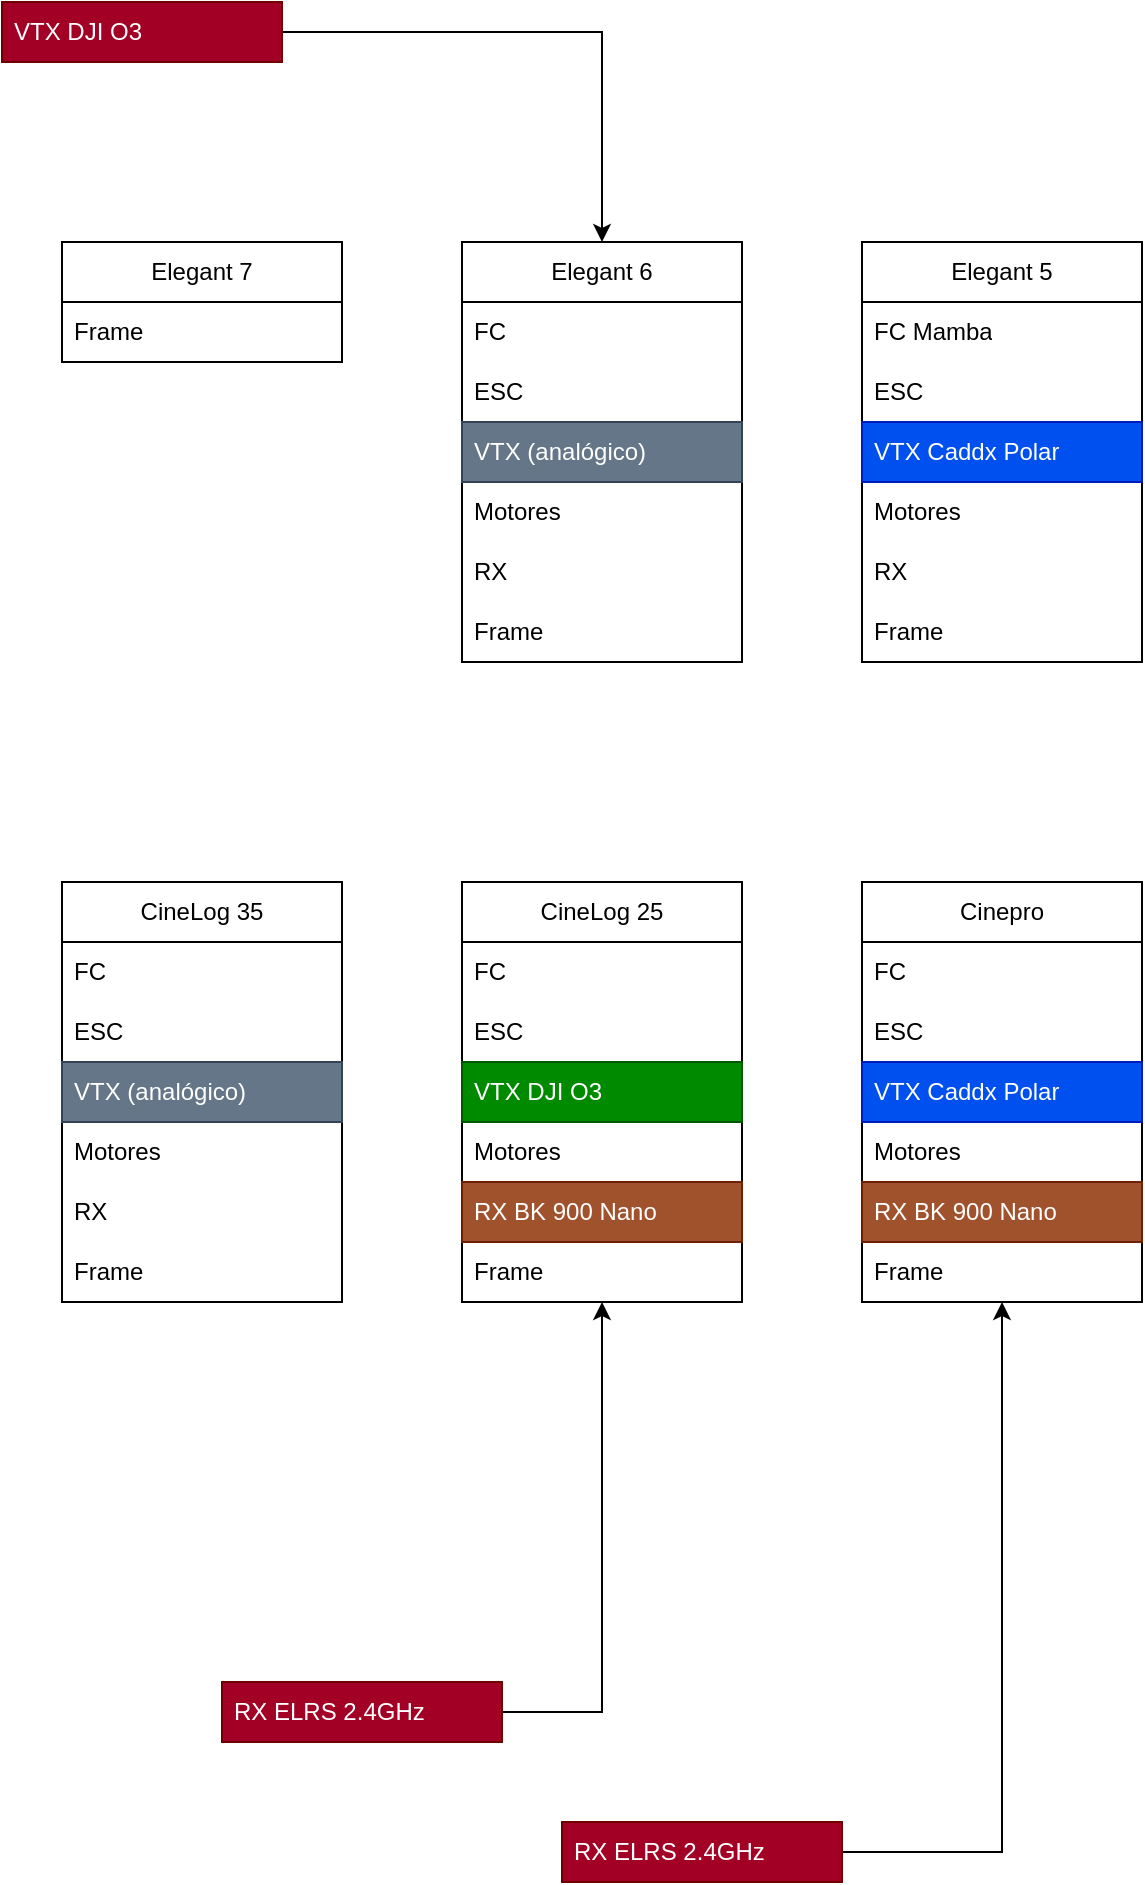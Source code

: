 <mxfile version="27.1.3">
  <diagram name="Page-1" id="nxC3cY4ZvESf5g_N4pfs">
    <mxGraphModel dx="921" dy="1339" grid="1" gridSize="10" guides="1" tooltips="1" connect="1" arrows="1" fold="1" page="1" pageScale="1" pageWidth="827" pageHeight="1169" math="0" shadow="0">
      <root>
        <mxCell id="0" />
        <mxCell id="1" parent="0" />
        <mxCell id="V5QBecuOiQ6qWyh61po9-2" value="&lt;div&gt;Elegant 5&lt;/div&gt;" style="swimlane;fontStyle=0;childLayout=stackLayout;horizontal=1;startSize=30;horizontalStack=0;resizeParent=1;resizeParentMax=0;resizeLast=0;collapsible=1;marginBottom=0;whiteSpace=wrap;html=1;" vertex="1" parent="1">
          <mxGeometry x="520" y="160" width="140" height="210" as="geometry" />
        </mxCell>
        <mxCell id="V5QBecuOiQ6qWyh61po9-3" value="FC Mamba" style="text;strokeColor=none;fillColor=none;align=left;verticalAlign=middle;spacingLeft=4;spacingRight=4;overflow=hidden;points=[[0,0.5],[1,0.5]];portConstraint=eastwest;rotatable=0;whiteSpace=wrap;html=1;" vertex="1" parent="V5QBecuOiQ6qWyh61po9-2">
          <mxGeometry y="30" width="140" height="30" as="geometry" />
        </mxCell>
        <mxCell id="V5QBecuOiQ6qWyh61po9-4" value="ESC" style="text;strokeColor=none;fillColor=none;align=left;verticalAlign=middle;spacingLeft=4;spacingRight=4;overflow=hidden;points=[[0,0.5],[1,0.5]];portConstraint=eastwest;rotatable=0;whiteSpace=wrap;html=1;" vertex="1" parent="V5QBecuOiQ6qWyh61po9-2">
          <mxGeometry y="60" width="140" height="30" as="geometry" />
        </mxCell>
        <mxCell id="V5QBecuOiQ6qWyh61po9-5" value="VTX Caddx Polar" style="text;strokeColor=#001DBC;fillColor=#0050ef;align=left;verticalAlign=middle;spacingLeft=4;spacingRight=4;overflow=hidden;points=[[0,0.5],[1,0.5]];portConstraint=eastwest;rotatable=0;whiteSpace=wrap;html=1;fontColor=#ffffff;" vertex="1" parent="V5QBecuOiQ6qWyh61po9-2">
          <mxGeometry y="90" width="140" height="30" as="geometry" />
        </mxCell>
        <mxCell id="V5QBecuOiQ6qWyh61po9-6" value="Motores" style="text;strokeColor=none;fillColor=none;align=left;verticalAlign=middle;spacingLeft=4;spacingRight=4;overflow=hidden;points=[[0,0.5],[1,0.5]];portConstraint=eastwest;rotatable=0;whiteSpace=wrap;html=1;" vertex="1" parent="V5QBecuOiQ6qWyh61po9-2">
          <mxGeometry y="120" width="140" height="30" as="geometry" />
        </mxCell>
        <mxCell id="V5QBecuOiQ6qWyh61po9-7" value="&lt;div&gt;RX&lt;/div&gt;" style="text;strokeColor=none;fillColor=none;align=left;verticalAlign=middle;spacingLeft=4;spacingRight=4;overflow=hidden;points=[[0,0.5],[1,0.5]];portConstraint=eastwest;rotatable=0;whiteSpace=wrap;html=1;" vertex="1" parent="V5QBecuOiQ6qWyh61po9-2">
          <mxGeometry y="150" width="140" height="30" as="geometry" />
        </mxCell>
        <mxCell id="V5QBecuOiQ6qWyh61po9-40" value="&lt;div&gt;Frame&lt;/div&gt;" style="text;strokeColor=none;fillColor=none;align=left;verticalAlign=middle;spacingLeft=4;spacingRight=4;overflow=hidden;points=[[0,0.5],[1,0.5]];portConstraint=eastwest;rotatable=0;whiteSpace=wrap;html=1;" vertex="1" parent="V5QBecuOiQ6qWyh61po9-2">
          <mxGeometry y="180" width="140" height="30" as="geometry" />
        </mxCell>
        <mxCell id="V5QBecuOiQ6qWyh61po9-9" value="&lt;div&gt;Elegant 6&lt;/div&gt;" style="swimlane;fontStyle=0;childLayout=stackLayout;horizontal=1;startSize=30;horizontalStack=0;resizeParent=1;resizeParentMax=0;resizeLast=0;collapsible=1;marginBottom=0;whiteSpace=wrap;html=1;" vertex="1" parent="1">
          <mxGeometry x="320" y="160" width="140" height="210" as="geometry" />
        </mxCell>
        <mxCell id="V5QBecuOiQ6qWyh61po9-10" value="FC" style="text;strokeColor=none;fillColor=none;align=left;verticalAlign=middle;spacingLeft=4;spacingRight=4;overflow=hidden;points=[[0,0.5],[1,0.5]];portConstraint=eastwest;rotatable=0;whiteSpace=wrap;html=1;" vertex="1" parent="V5QBecuOiQ6qWyh61po9-9">
          <mxGeometry y="30" width="140" height="30" as="geometry" />
        </mxCell>
        <mxCell id="V5QBecuOiQ6qWyh61po9-11" value="ESC" style="text;strokeColor=none;fillColor=none;align=left;verticalAlign=middle;spacingLeft=4;spacingRight=4;overflow=hidden;points=[[0,0.5],[1,0.5]];portConstraint=eastwest;rotatable=0;whiteSpace=wrap;html=1;" vertex="1" parent="V5QBecuOiQ6qWyh61po9-9">
          <mxGeometry y="60" width="140" height="30" as="geometry" />
        </mxCell>
        <mxCell id="V5QBecuOiQ6qWyh61po9-12" value="VTX (analógico)" style="text;strokeColor=#314354;fillColor=#647687;align=left;verticalAlign=middle;spacingLeft=4;spacingRight=4;overflow=hidden;points=[[0,0.5],[1,0.5]];portConstraint=eastwest;rotatable=0;whiteSpace=wrap;html=1;fontColor=#ffffff;" vertex="1" parent="V5QBecuOiQ6qWyh61po9-9">
          <mxGeometry y="90" width="140" height="30" as="geometry" />
        </mxCell>
        <mxCell id="V5QBecuOiQ6qWyh61po9-13" value="Motores" style="text;strokeColor=none;fillColor=none;align=left;verticalAlign=middle;spacingLeft=4;spacingRight=4;overflow=hidden;points=[[0,0.5],[1,0.5]];portConstraint=eastwest;rotatable=0;whiteSpace=wrap;html=1;" vertex="1" parent="V5QBecuOiQ6qWyh61po9-9">
          <mxGeometry y="120" width="140" height="30" as="geometry" />
        </mxCell>
        <mxCell id="V5QBecuOiQ6qWyh61po9-14" value="&lt;div&gt;RX&lt;/div&gt;" style="text;strokeColor=none;fillColor=none;align=left;verticalAlign=middle;spacingLeft=4;spacingRight=4;overflow=hidden;points=[[0,0.5],[1,0.5]];portConstraint=eastwest;rotatable=0;whiteSpace=wrap;html=1;" vertex="1" parent="V5QBecuOiQ6qWyh61po9-9">
          <mxGeometry y="150" width="140" height="30" as="geometry" />
        </mxCell>
        <mxCell id="V5QBecuOiQ6qWyh61po9-37" value="&lt;div&gt;Frame&lt;/div&gt;" style="text;strokeColor=none;fillColor=none;align=left;verticalAlign=middle;spacingLeft=4;spacingRight=4;overflow=hidden;points=[[0,0.5],[1,0.5]];portConstraint=eastwest;rotatable=0;whiteSpace=wrap;html=1;" vertex="1" parent="V5QBecuOiQ6qWyh61po9-9">
          <mxGeometry y="180" width="140" height="30" as="geometry" />
        </mxCell>
        <mxCell id="V5QBecuOiQ6qWyh61po9-16" value="CineLog 25" style="swimlane;fontStyle=0;childLayout=stackLayout;horizontal=1;startSize=30;horizontalStack=0;resizeParent=1;resizeParentMax=0;resizeLast=0;collapsible=1;marginBottom=0;whiteSpace=wrap;html=1;" vertex="1" parent="1">
          <mxGeometry x="320" y="480" width="140" height="210" as="geometry" />
        </mxCell>
        <mxCell id="V5QBecuOiQ6qWyh61po9-17" value="FC" style="text;strokeColor=none;fillColor=none;align=left;verticalAlign=middle;spacingLeft=4;spacingRight=4;overflow=hidden;points=[[0,0.5],[1,0.5]];portConstraint=eastwest;rotatable=0;whiteSpace=wrap;html=1;" vertex="1" parent="V5QBecuOiQ6qWyh61po9-16">
          <mxGeometry y="30" width="140" height="30" as="geometry" />
        </mxCell>
        <mxCell id="V5QBecuOiQ6qWyh61po9-18" value="ESC" style="text;strokeColor=none;fillColor=none;align=left;verticalAlign=middle;spacingLeft=4;spacingRight=4;overflow=hidden;points=[[0,0.5],[1,0.5]];portConstraint=eastwest;rotatable=0;whiteSpace=wrap;html=1;" vertex="1" parent="V5QBecuOiQ6qWyh61po9-16">
          <mxGeometry y="60" width="140" height="30" as="geometry" />
        </mxCell>
        <mxCell id="V5QBecuOiQ6qWyh61po9-19" value="VTX DJI O3" style="text;strokeColor=#005700;fillColor=#008a00;align=left;verticalAlign=middle;spacingLeft=4;spacingRight=4;overflow=hidden;points=[[0,0.5],[1,0.5]];portConstraint=eastwest;rotatable=0;whiteSpace=wrap;html=1;fontColor=#ffffff;" vertex="1" parent="V5QBecuOiQ6qWyh61po9-16">
          <mxGeometry y="90" width="140" height="30" as="geometry" />
        </mxCell>
        <mxCell id="V5QBecuOiQ6qWyh61po9-20" value="Motores" style="text;strokeColor=none;fillColor=none;align=left;verticalAlign=middle;spacingLeft=4;spacingRight=4;overflow=hidden;points=[[0,0.5],[1,0.5]];portConstraint=eastwest;rotatable=0;whiteSpace=wrap;html=1;" vertex="1" parent="V5QBecuOiQ6qWyh61po9-16">
          <mxGeometry y="120" width="140" height="30" as="geometry" />
        </mxCell>
        <mxCell id="V5QBecuOiQ6qWyh61po9-21" value="&lt;div&gt;RX BK 900 Nano&lt;/div&gt;" style="text;strokeColor=#6D1F00;fillColor=#a0522d;align=left;verticalAlign=middle;spacingLeft=4;spacingRight=4;overflow=hidden;points=[[0,0.5],[1,0.5]];portConstraint=eastwest;rotatable=0;whiteSpace=wrap;html=1;fontColor=#ffffff;" vertex="1" parent="V5QBecuOiQ6qWyh61po9-16">
          <mxGeometry y="150" width="140" height="30" as="geometry" />
        </mxCell>
        <mxCell id="V5QBecuOiQ6qWyh61po9-38" value="&lt;div&gt;Frame&lt;/div&gt;" style="text;strokeColor=none;fillColor=none;align=left;verticalAlign=middle;spacingLeft=4;spacingRight=4;overflow=hidden;points=[[0,0.5],[1,0.5]];portConstraint=eastwest;rotatable=0;whiteSpace=wrap;html=1;" vertex="1" parent="V5QBecuOiQ6qWyh61po9-16">
          <mxGeometry y="180" width="140" height="30" as="geometry" />
        </mxCell>
        <mxCell id="V5QBecuOiQ6qWyh61po9-23" value="CineLog 35" style="swimlane;fontStyle=0;childLayout=stackLayout;horizontal=1;startSize=30;horizontalStack=0;resizeParent=1;resizeParentMax=0;resizeLast=0;collapsible=1;marginBottom=0;whiteSpace=wrap;html=1;" vertex="1" parent="1">
          <mxGeometry x="120" y="480" width="140" height="210" as="geometry" />
        </mxCell>
        <mxCell id="V5QBecuOiQ6qWyh61po9-24" value="FC" style="text;strokeColor=none;fillColor=none;align=left;verticalAlign=middle;spacingLeft=4;spacingRight=4;overflow=hidden;points=[[0,0.5],[1,0.5]];portConstraint=eastwest;rotatable=0;whiteSpace=wrap;html=1;" vertex="1" parent="V5QBecuOiQ6qWyh61po9-23">
          <mxGeometry y="30" width="140" height="30" as="geometry" />
        </mxCell>
        <mxCell id="V5QBecuOiQ6qWyh61po9-25" value="ESC" style="text;strokeColor=none;fillColor=none;align=left;verticalAlign=middle;spacingLeft=4;spacingRight=4;overflow=hidden;points=[[0,0.5],[1,0.5]];portConstraint=eastwest;rotatable=0;whiteSpace=wrap;html=1;" vertex="1" parent="V5QBecuOiQ6qWyh61po9-23">
          <mxGeometry y="60" width="140" height="30" as="geometry" />
        </mxCell>
        <mxCell id="V5QBecuOiQ6qWyh61po9-26" value="VTX (analógico)" style="text;strokeColor=#314354;fillColor=#647687;align=left;verticalAlign=middle;spacingLeft=4;spacingRight=4;overflow=hidden;points=[[0,0.5],[1,0.5]];portConstraint=eastwest;rotatable=0;whiteSpace=wrap;html=1;fontColor=#ffffff;" vertex="1" parent="V5QBecuOiQ6qWyh61po9-23">
          <mxGeometry y="90" width="140" height="30" as="geometry" />
        </mxCell>
        <mxCell id="V5QBecuOiQ6qWyh61po9-27" value="Motores" style="text;strokeColor=none;fillColor=none;align=left;verticalAlign=middle;spacingLeft=4;spacingRight=4;overflow=hidden;points=[[0,0.5],[1,0.5]];portConstraint=eastwest;rotatable=0;whiteSpace=wrap;html=1;" vertex="1" parent="V5QBecuOiQ6qWyh61po9-23">
          <mxGeometry y="120" width="140" height="30" as="geometry" />
        </mxCell>
        <mxCell id="V5QBecuOiQ6qWyh61po9-28" value="&lt;div&gt;RX&lt;/div&gt;" style="text;strokeColor=none;fillColor=none;align=left;verticalAlign=middle;spacingLeft=4;spacingRight=4;overflow=hidden;points=[[0,0.5],[1,0.5]];portConstraint=eastwest;rotatable=0;whiteSpace=wrap;html=1;" vertex="1" parent="V5QBecuOiQ6qWyh61po9-23">
          <mxGeometry y="150" width="140" height="30" as="geometry" />
        </mxCell>
        <mxCell id="V5QBecuOiQ6qWyh61po9-39" value="&lt;div&gt;Frame&lt;/div&gt;" style="text;strokeColor=none;fillColor=none;align=left;verticalAlign=middle;spacingLeft=4;spacingRight=4;overflow=hidden;points=[[0,0.5],[1,0.5]];portConstraint=eastwest;rotatable=0;whiteSpace=wrap;html=1;" vertex="1" parent="V5QBecuOiQ6qWyh61po9-23">
          <mxGeometry y="180" width="140" height="30" as="geometry" />
        </mxCell>
        <mxCell id="V5QBecuOiQ6qWyh61po9-30" value="Cinepro" style="swimlane;fontStyle=0;childLayout=stackLayout;horizontal=1;startSize=30;horizontalStack=0;resizeParent=1;resizeParentMax=0;resizeLast=0;collapsible=1;marginBottom=0;whiteSpace=wrap;html=1;" vertex="1" parent="1">
          <mxGeometry x="520" y="480" width="140" height="210" as="geometry" />
        </mxCell>
        <mxCell id="V5QBecuOiQ6qWyh61po9-31" value="FC" style="text;strokeColor=none;fillColor=none;align=left;verticalAlign=middle;spacingLeft=4;spacingRight=4;overflow=hidden;points=[[0,0.5],[1,0.5]];portConstraint=eastwest;rotatable=0;whiteSpace=wrap;html=1;" vertex="1" parent="V5QBecuOiQ6qWyh61po9-30">
          <mxGeometry y="30" width="140" height="30" as="geometry" />
        </mxCell>
        <mxCell id="V5QBecuOiQ6qWyh61po9-32" value="ESC" style="text;strokeColor=none;fillColor=none;align=left;verticalAlign=middle;spacingLeft=4;spacingRight=4;overflow=hidden;points=[[0,0.5],[1,0.5]];portConstraint=eastwest;rotatable=0;whiteSpace=wrap;html=1;" vertex="1" parent="V5QBecuOiQ6qWyh61po9-30">
          <mxGeometry y="60" width="140" height="30" as="geometry" />
        </mxCell>
        <mxCell id="V5QBecuOiQ6qWyh61po9-33" value="VTX Caddx Polar" style="text;strokeColor=#001DBC;fillColor=#0050ef;align=left;verticalAlign=middle;spacingLeft=4;spacingRight=4;overflow=hidden;points=[[0,0.5],[1,0.5]];portConstraint=eastwest;rotatable=0;whiteSpace=wrap;html=1;fontColor=#ffffff;" vertex="1" parent="V5QBecuOiQ6qWyh61po9-30">
          <mxGeometry y="90" width="140" height="30" as="geometry" />
        </mxCell>
        <mxCell id="V5QBecuOiQ6qWyh61po9-34" value="Motores" style="text;strokeColor=none;fillColor=none;align=left;verticalAlign=middle;spacingLeft=4;spacingRight=4;overflow=hidden;points=[[0,0.5],[1,0.5]];portConstraint=eastwest;rotatable=0;whiteSpace=wrap;html=1;" vertex="1" parent="V5QBecuOiQ6qWyh61po9-30">
          <mxGeometry y="120" width="140" height="30" as="geometry" />
        </mxCell>
        <mxCell id="V5QBecuOiQ6qWyh61po9-35" value="&lt;div&gt;RX BK 900 Nano&lt;/div&gt;" style="text;strokeColor=#6D1F00;fillColor=#a0522d;align=left;verticalAlign=middle;spacingLeft=4;spacingRight=4;overflow=hidden;points=[[0,0.5],[1,0.5]];portConstraint=eastwest;rotatable=0;whiteSpace=wrap;html=1;fontColor=#ffffff;" vertex="1" parent="V5QBecuOiQ6qWyh61po9-30">
          <mxGeometry y="150" width="140" height="30" as="geometry" />
        </mxCell>
        <mxCell id="V5QBecuOiQ6qWyh61po9-41" value="&lt;div&gt;Frame&lt;/div&gt;" style="text;strokeColor=none;fillColor=none;align=left;verticalAlign=middle;spacingLeft=4;spacingRight=4;overflow=hidden;points=[[0,0.5],[1,0.5]];portConstraint=eastwest;rotatable=0;whiteSpace=wrap;html=1;" vertex="1" parent="V5QBecuOiQ6qWyh61po9-30">
          <mxGeometry y="180" width="140" height="30" as="geometry" />
        </mxCell>
        <mxCell id="V5QBecuOiQ6qWyh61po9-42" value="&lt;div&gt;Elegant 7&lt;/div&gt;" style="swimlane;fontStyle=0;childLayout=stackLayout;horizontal=1;startSize=30;horizontalStack=0;resizeParent=1;resizeParentMax=0;resizeLast=0;collapsible=1;marginBottom=0;whiteSpace=wrap;html=1;" vertex="1" parent="1">
          <mxGeometry x="120" y="160" width="140" height="60" as="geometry" />
        </mxCell>
        <mxCell id="V5QBecuOiQ6qWyh61po9-49" value="&lt;div&gt;Frame&lt;/div&gt;" style="text;strokeColor=none;fillColor=none;align=left;verticalAlign=middle;spacingLeft=4;spacingRight=4;overflow=hidden;points=[[0,0.5],[1,0.5]];portConstraint=eastwest;rotatable=0;whiteSpace=wrap;html=1;" vertex="1" parent="V5QBecuOiQ6qWyh61po9-42">
          <mxGeometry y="30" width="140" height="30" as="geometry" />
        </mxCell>
        <mxCell id="V5QBecuOiQ6qWyh61po9-55" style="edgeStyle=orthogonalEdgeStyle;rounded=0;orthogonalLoop=1;jettySize=auto;html=1;" edge="1" parent="1" source="V5QBecuOiQ6qWyh61po9-47" target="V5QBecuOiQ6qWyh61po9-30">
          <mxGeometry relative="1" as="geometry" />
        </mxCell>
        <mxCell id="V5QBecuOiQ6qWyh61po9-47" value="&lt;div&gt;RX ELRS 2.4GHz&lt;/div&gt;" style="text;strokeColor=#6F0000;fillColor=#a20025;align=left;verticalAlign=middle;spacingLeft=4;spacingRight=4;overflow=hidden;points=[[0,0.5],[1,0.5]];portConstraint=eastwest;rotatable=0;whiteSpace=wrap;html=1;fontFamily=Helvetica;fontSize=12;fontColor=#ffffff;" vertex="1" parent="1">
          <mxGeometry x="370" y="950" width="140" height="30" as="geometry" />
        </mxCell>
        <mxCell id="V5QBecuOiQ6qWyh61po9-52" style="edgeStyle=orthogonalEdgeStyle;rounded=0;orthogonalLoop=1;jettySize=auto;html=1;" edge="1" parent="1" source="V5QBecuOiQ6qWyh61po9-51" target="V5QBecuOiQ6qWyh61po9-9">
          <mxGeometry relative="1" as="geometry" />
        </mxCell>
        <mxCell id="V5QBecuOiQ6qWyh61po9-51" value="VTX DJI O3" style="text;strokeColor=#6F0000;fillColor=#a20025;align=left;verticalAlign=middle;spacingLeft=4;spacingRight=4;overflow=hidden;points=[[0,0.5],[1,0.5]];portConstraint=eastwest;rotatable=0;whiteSpace=wrap;html=1;fontColor=#ffffff;" vertex="1" parent="1">
          <mxGeometry x="90" y="40" width="140" height="30" as="geometry" />
        </mxCell>
        <mxCell id="V5QBecuOiQ6qWyh61po9-54" style="edgeStyle=orthogonalEdgeStyle;rounded=0;orthogonalLoop=1;jettySize=auto;html=1;" edge="1" parent="1" source="V5QBecuOiQ6qWyh61po9-53" target="V5QBecuOiQ6qWyh61po9-16">
          <mxGeometry relative="1" as="geometry" />
        </mxCell>
        <mxCell id="V5QBecuOiQ6qWyh61po9-53" value="&lt;div&gt;RX ELRS 2.4GHz&lt;/div&gt;" style="text;strokeColor=#6F0000;fillColor=#a20025;align=left;verticalAlign=middle;spacingLeft=4;spacingRight=4;overflow=hidden;points=[[0,0.5],[1,0.5]];portConstraint=eastwest;rotatable=0;whiteSpace=wrap;html=1;fontFamily=Helvetica;fontSize=12;fontColor=#ffffff;" vertex="1" parent="1">
          <mxGeometry x="200" y="880" width="140" height="30" as="geometry" />
        </mxCell>
      </root>
    </mxGraphModel>
  </diagram>
</mxfile>
